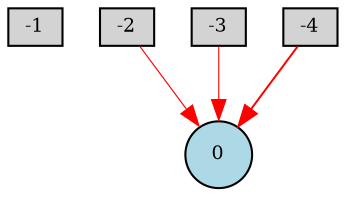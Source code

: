 digraph {
	node [fontsize=9 height=0.2 shape=circle width=0.2]
	-1 [fillcolor=lightgray shape=box style=filled]
	-2 [fillcolor=lightgray shape=box style=filled]
	-3 [fillcolor=lightgray shape=box style=filled]
	-4 [fillcolor=lightgray shape=box style=filled]
	0 [fillcolor=lightblue style=filled]
	-2 -> 0 [color=red penwidth=0.5518385923584541 style=solid]
	-3 -> 0 [color=red penwidth=0.5250578906454556 style=solid]
	-4 -> 0 [color=red penwidth=0.9505852686045083 style=solid]
}
